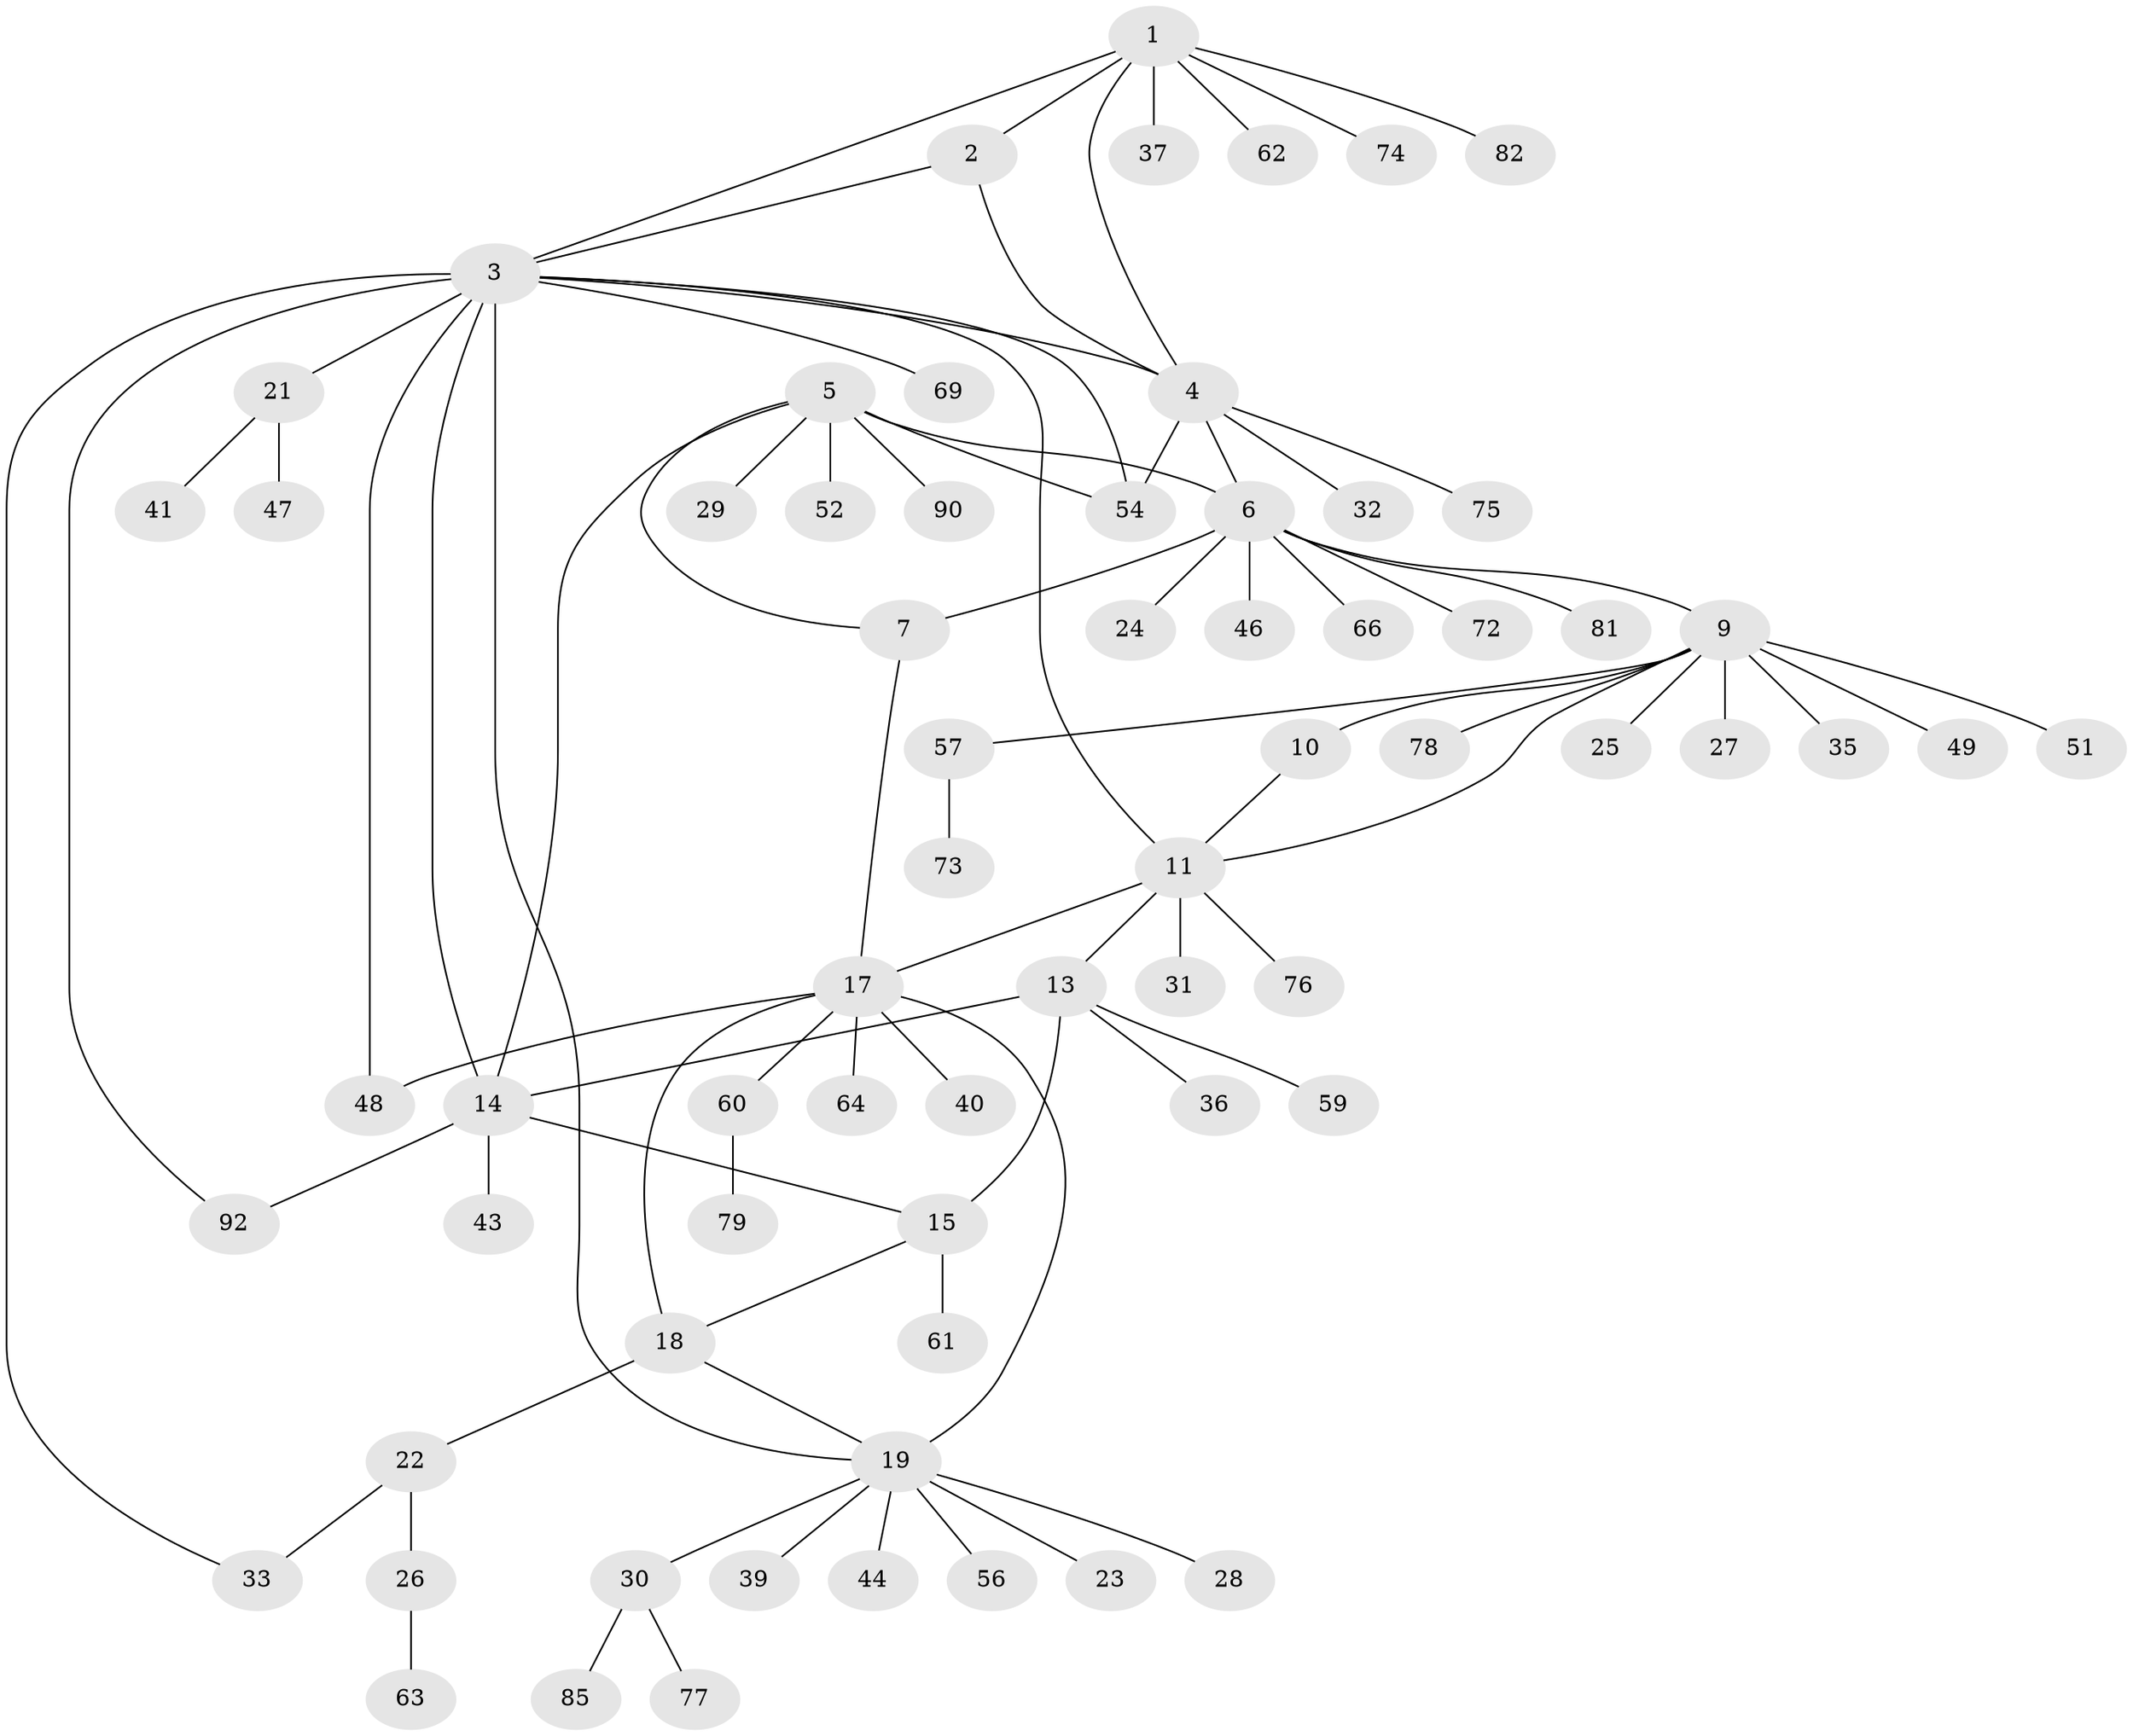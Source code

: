 // original degree distribution, {8: 0.021739130434782608, 4: 0.05434782608695652, 13: 0.010869565217391304, 7: 0.05434782608695652, 9: 0.021739130434782608, 6: 0.03260869565217391, 5: 0.03260869565217391, 3: 0.043478260869565216, 11: 0.010869565217391304, 1: 0.5652173913043478, 2: 0.15217391304347827}
// Generated by graph-tools (version 1.1) at 2025/11/02/27/25 16:11:35]
// undirected, 67 vertices, 84 edges
graph export_dot {
graph [start="1"]
  node [color=gray90,style=filled];
  1 [super="+42"];
  2 [super="+83"];
  3 [super="+58"];
  4 [super="+70"];
  5 [super="+34"];
  6 [super="+8"];
  7 [super="+71"];
  9 [super="+12"];
  10;
  11 [super="+88"];
  13 [super="+16"];
  14 [super="+89"];
  15 [super="+38"];
  17 [super="+20"];
  18;
  19 [super="+80"];
  21 [super="+87"];
  22 [super="+68"];
  23;
  24 [super="+53"];
  25;
  26 [super="+91"];
  27;
  28;
  29;
  30 [super="+50"];
  31;
  32;
  33;
  35;
  36;
  37 [super="+65"];
  39 [super="+67"];
  40;
  41 [super="+45"];
  43;
  44;
  46;
  47 [super="+86"];
  48;
  49 [super="+55"];
  51;
  52;
  54;
  56;
  57;
  59;
  60;
  61;
  62;
  63;
  64;
  66;
  69;
  72;
  73 [super="+84"];
  74;
  75;
  76;
  77;
  78;
  79;
  81;
  82;
  85;
  90;
  92;
  1 -- 2;
  1 -- 3;
  1 -- 4;
  1 -- 37;
  1 -- 62;
  1 -- 74;
  1 -- 82;
  2 -- 3;
  2 -- 4;
  3 -- 4;
  3 -- 11;
  3 -- 14;
  3 -- 19;
  3 -- 21;
  3 -- 33;
  3 -- 48 [weight=2];
  3 -- 54;
  3 -- 69;
  3 -- 92;
  4 -- 6;
  4 -- 32;
  4 -- 75;
  4 -- 54;
  5 -- 6 [weight=2];
  5 -- 7;
  5 -- 14;
  5 -- 29;
  5 -- 52;
  5 -- 54;
  5 -- 90;
  6 -- 7 [weight=2];
  6 -- 46;
  6 -- 72;
  6 -- 81;
  6 -- 66;
  6 -- 24;
  6 -- 9;
  7 -- 17;
  9 -- 10 [weight=2];
  9 -- 11 [weight=2];
  9 -- 25;
  9 -- 27;
  9 -- 51;
  9 -- 78;
  9 -- 49;
  9 -- 35;
  9 -- 57;
  10 -- 11;
  11 -- 17 [weight=2];
  11 -- 31;
  11 -- 76;
  11 -- 13;
  13 -- 14 [weight=2];
  13 -- 15 [weight=2];
  13 -- 36;
  13 -- 59;
  14 -- 15;
  14 -- 43;
  14 -- 92;
  15 -- 18;
  15 -- 61;
  17 -- 18 [weight=2];
  17 -- 19 [weight=2];
  17 -- 40;
  17 -- 48;
  17 -- 64;
  17 -- 60;
  18 -- 19;
  18 -- 22;
  19 -- 23;
  19 -- 28;
  19 -- 30;
  19 -- 39;
  19 -- 44;
  19 -- 56;
  21 -- 41;
  21 -- 47;
  22 -- 26;
  22 -- 33;
  26 -- 63;
  30 -- 77;
  30 -- 85;
  57 -- 73;
  60 -- 79;
}
